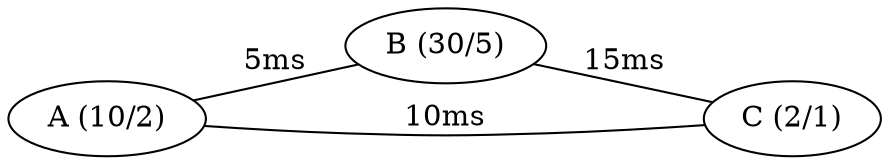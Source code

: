 digraph {
    edge [dir=none];
    rankdir=LR;
    a [label="A (10/2)"];
    b [label="B (30/5)"];
    c [label="C (2/1)"];

    a -> b [label="5ms"];
    a -> c [label="10ms"];
    b -> c [label="15ms"];
}
